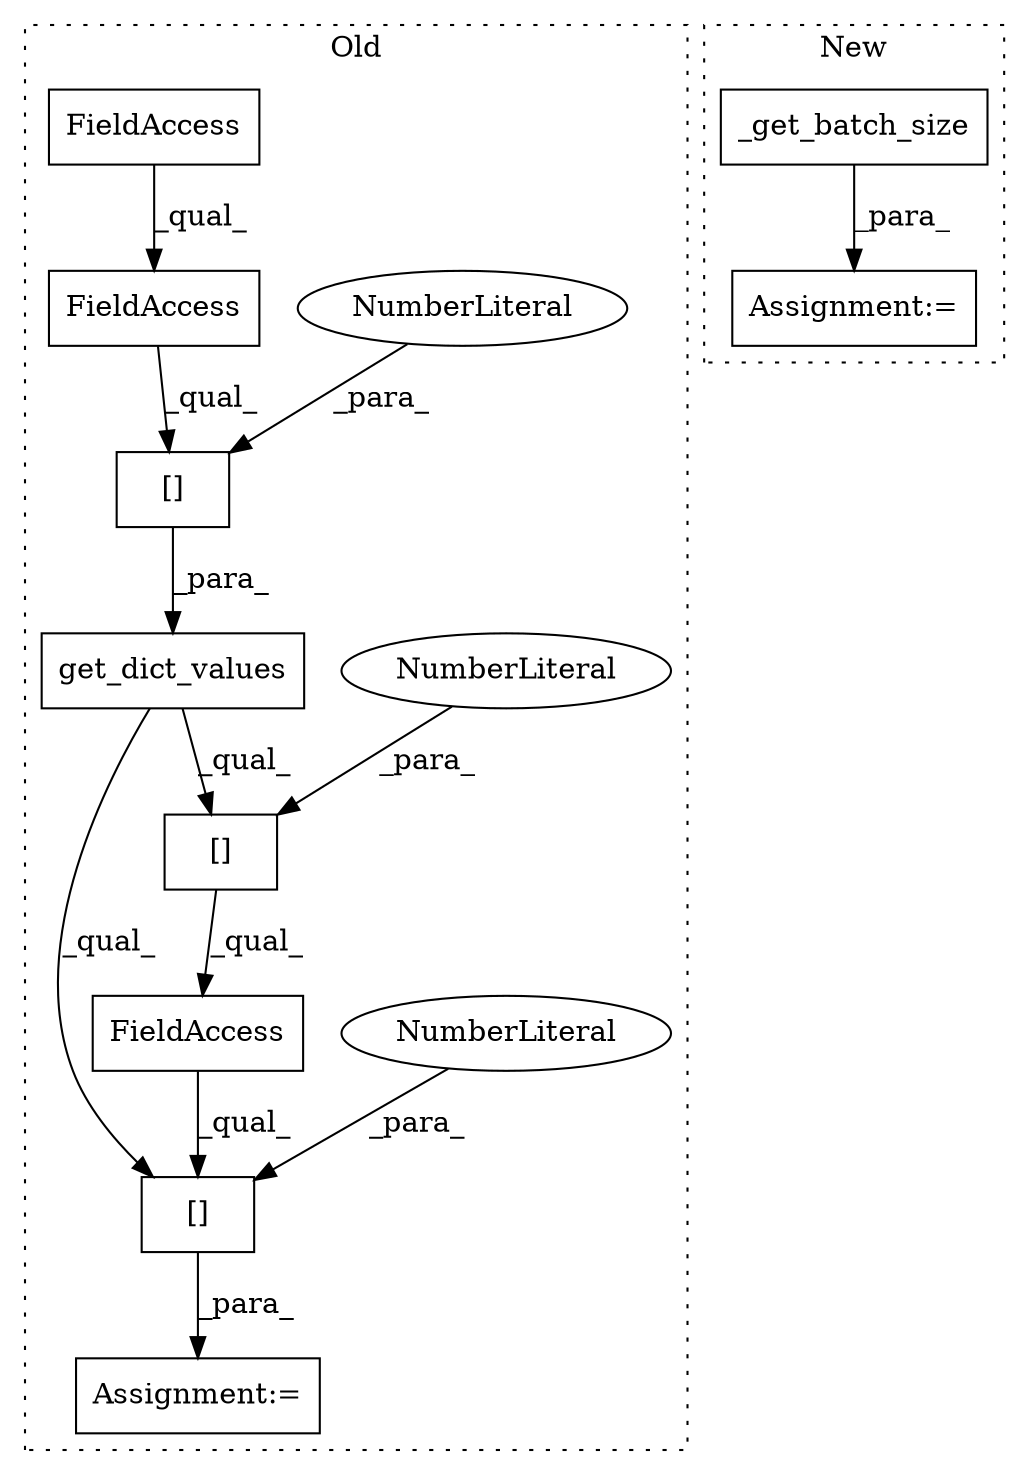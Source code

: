 digraph G {
subgraph cluster0 {
1 [label="[]" a="2" s="4613,4654" l="40,1" shape="box"];
3 [label="NumberLiteral" a="34" s="4653" l="1" shape="ellipse"];
4 [label="FieldAccess" a="22" s="4613" l="48" shape="box"];
5 [label="[]" a="2" s="4613,4663" l="49,1" shape="box"];
6 [label="NumberLiteral" a="34" s="4662" l="1" shape="ellipse"];
8 [label="Assignment:=" a="7" s="4612" l="1" shape="box"];
9 [label="get_dict_values" a="32" s="4613,4651" l="16,1" shape="box"];
10 [label="[]" a="2" s="4631,4650" l="18,1" shape="box"];
11 [label="NumberLiteral" a="34" s="4649" l="1" shape="ellipse"];
12 [label="FieldAccess" a="22" s="4631" l="17" shape="box"];
13 [label="FieldAccess" a="22" s="4631" l="7" shape="box"];
label = "Old";
style="dotted";
}
subgraph cluster1 {
2 [label="_get_batch_size" a="32" s="4722,4739" l="16,1" shape="box"];
7 [label="Assignment:=" a="7" s="4716" l="1" shape="box"];
label = "New";
style="dotted";
}
1 -> 4 [label="_qual_"];
2 -> 7 [label="_para_"];
3 -> 1 [label="_para_"];
4 -> 5 [label="_qual_"];
5 -> 8 [label="_para_"];
6 -> 5 [label="_para_"];
9 -> 5 [label="_qual_"];
9 -> 1 [label="_qual_"];
10 -> 9 [label="_para_"];
11 -> 10 [label="_para_"];
12 -> 10 [label="_qual_"];
13 -> 12 [label="_qual_"];
}